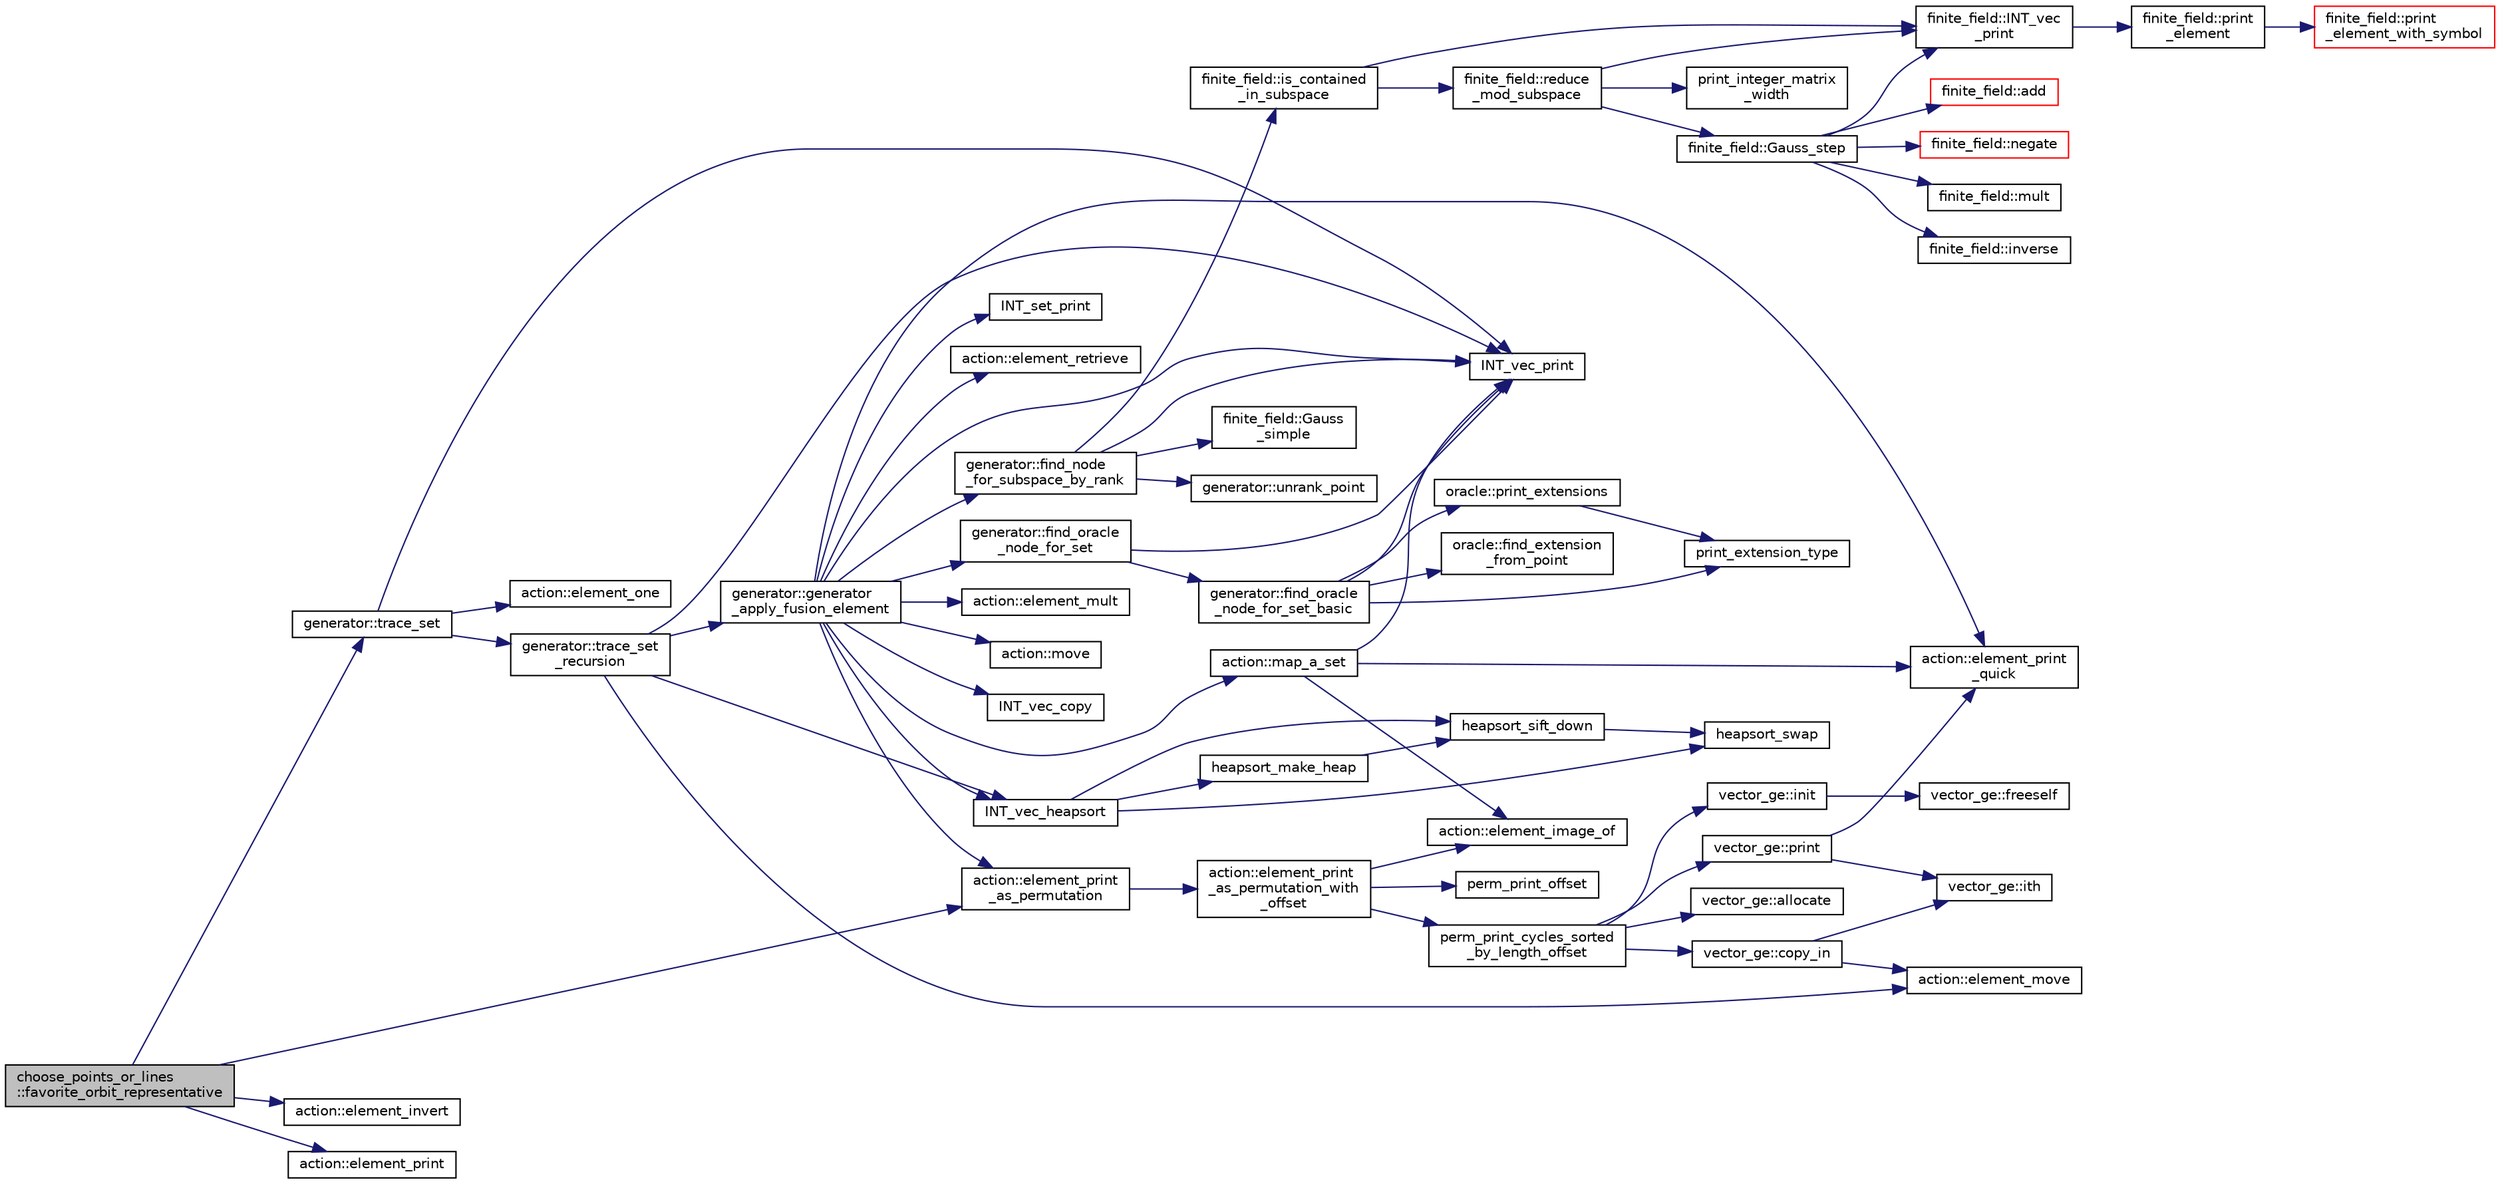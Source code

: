 digraph "choose_points_or_lines::favorite_orbit_representative"
{
  edge [fontname="Helvetica",fontsize="10",labelfontname="Helvetica",labelfontsize="10"];
  node [fontname="Helvetica",fontsize="10",shape=record];
  rankdir="LR";
  Node1818 [label="choose_points_or_lines\l::favorite_orbit_representative",height=0.2,width=0.4,color="black", fillcolor="grey75", style="filled", fontcolor="black"];
  Node1818 -> Node1819 [color="midnightblue",fontsize="10",style="solid",fontname="Helvetica"];
  Node1819 [label="generator::trace_set",height=0.2,width=0.4,color="black", fillcolor="white", style="filled",URL="$d7/d73/classgenerator.html#ae34b55cbb999d9b2aa9dacc8748de0b2"];
  Node1819 -> Node1820 [color="midnightblue",fontsize="10",style="solid",fontname="Helvetica"];
  Node1820 [label="INT_vec_print",height=0.2,width=0.4,color="black", fillcolor="white", style="filled",URL="$df/dbf/sajeeb_8_c.html#a79a5901af0b47dd0d694109543c027fe"];
  Node1819 -> Node1821 [color="midnightblue",fontsize="10",style="solid",fontname="Helvetica"];
  Node1821 [label="action::element_one",height=0.2,width=0.4,color="black", fillcolor="white", style="filled",URL="$d2/d86/classaction.html#a780a105daf04d6d1fe7e2f63b3c88e3b"];
  Node1819 -> Node1822 [color="midnightblue",fontsize="10",style="solid",fontname="Helvetica"];
  Node1822 [label="generator::trace_set\l_recursion",height=0.2,width=0.4,color="black", fillcolor="white", style="filled",URL="$d7/d73/classgenerator.html#aede118133e199ff6a1a381c7da8366b4"];
  Node1822 -> Node1820 [color="midnightblue",fontsize="10",style="solid",fontname="Helvetica"];
  Node1822 -> Node1823 [color="midnightblue",fontsize="10",style="solid",fontname="Helvetica"];
  Node1823 [label="INT_vec_heapsort",height=0.2,width=0.4,color="black", fillcolor="white", style="filled",URL="$d5/de2/foundations_2data__structures_2data__structures_8h.html#a3590ad9987f801fbfc94634300182f39"];
  Node1823 -> Node1824 [color="midnightblue",fontsize="10",style="solid",fontname="Helvetica"];
  Node1824 [label="heapsort_make_heap",height=0.2,width=0.4,color="black", fillcolor="white", style="filled",URL="$d4/dd7/sorting_8_c.html#a42f24453d7d77eeb1338ebd1a13cfdbb"];
  Node1824 -> Node1825 [color="midnightblue",fontsize="10",style="solid",fontname="Helvetica"];
  Node1825 [label="heapsort_sift_down",height=0.2,width=0.4,color="black", fillcolor="white", style="filled",URL="$d4/dd7/sorting_8_c.html#a65cbb1a6a3f01f511673705437ddc18b"];
  Node1825 -> Node1826 [color="midnightblue",fontsize="10",style="solid",fontname="Helvetica"];
  Node1826 [label="heapsort_swap",height=0.2,width=0.4,color="black", fillcolor="white", style="filled",URL="$d4/dd7/sorting_8_c.html#a8f048362e6065297b19b6975bcbbfcc6"];
  Node1823 -> Node1826 [color="midnightblue",fontsize="10",style="solid",fontname="Helvetica"];
  Node1823 -> Node1825 [color="midnightblue",fontsize="10",style="solid",fontname="Helvetica"];
  Node1822 -> Node1827 [color="midnightblue",fontsize="10",style="solid",fontname="Helvetica"];
  Node1827 [label="generator::generator\l_apply_fusion_element",height=0.2,width=0.4,color="black", fillcolor="white", style="filled",URL="$d7/d73/classgenerator.html#a5e555672da45c6fbc2c5b2d2aa9bb537"];
  Node1827 -> Node1828 [color="midnightblue",fontsize="10",style="solid",fontname="Helvetica"];
  Node1828 [label="INT_set_print",height=0.2,width=0.4,color="black", fillcolor="white", style="filled",URL="$df/dbf/sajeeb_8_c.html#a97614645ec11df30e0e896367f91ffd9"];
  Node1827 -> Node1829 [color="midnightblue",fontsize="10",style="solid",fontname="Helvetica"];
  Node1829 [label="action::element_retrieve",height=0.2,width=0.4,color="black", fillcolor="white", style="filled",URL="$d2/d86/classaction.html#ad28f6f8810ffbad64c1490f78e51e2b1"];
  Node1827 -> Node1830 [color="midnightblue",fontsize="10",style="solid",fontname="Helvetica"];
  Node1830 [label="action::element_print\l_quick",height=0.2,width=0.4,color="black", fillcolor="white", style="filled",URL="$d2/d86/classaction.html#a4844680cf6750396f76494a28655265b"];
  Node1827 -> Node1831 [color="midnightblue",fontsize="10",style="solid",fontname="Helvetica"];
  Node1831 [label="action::element_print\l_as_permutation",height=0.2,width=0.4,color="black", fillcolor="white", style="filled",URL="$d2/d86/classaction.html#a2975618a8203187b688a67c947150bb8"];
  Node1831 -> Node1832 [color="midnightblue",fontsize="10",style="solid",fontname="Helvetica"];
  Node1832 [label="action::element_print\l_as_permutation_with\l_offset",height=0.2,width=0.4,color="black", fillcolor="white", style="filled",URL="$d2/d86/classaction.html#addd61d869434abaad431124a6d858396"];
  Node1832 -> Node1833 [color="midnightblue",fontsize="10",style="solid",fontname="Helvetica"];
  Node1833 [label="action::element_image_of",height=0.2,width=0.4,color="black", fillcolor="white", style="filled",URL="$d2/d86/classaction.html#ae09559d4537a048fc860f8a74a31393d"];
  Node1832 -> Node1834 [color="midnightblue",fontsize="10",style="solid",fontname="Helvetica"];
  Node1834 [label="perm_print_offset",height=0.2,width=0.4,color="black", fillcolor="white", style="filled",URL="$d2/d7c/combinatorics_8_c.html#ab87deef2ba9e4d2ce386a19eeaffecf3"];
  Node1832 -> Node1835 [color="midnightblue",fontsize="10",style="solid",fontname="Helvetica"];
  Node1835 [label="perm_print_cycles_sorted\l_by_length_offset",height=0.2,width=0.4,color="black", fillcolor="white", style="filled",URL="$d5/d90/action__global_8_c.html#a9d1f2e34879c04dbc45d08984a8066e3"];
  Node1835 -> Node1836 [color="midnightblue",fontsize="10",style="solid",fontname="Helvetica"];
  Node1836 [label="vector_ge::init",height=0.2,width=0.4,color="black", fillcolor="white", style="filled",URL="$d4/d6e/classvector__ge.html#afe1d6befd1f1501e6be34afbaa9d30a8"];
  Node1836 -> Node1837 [color="midnightblue",fontsize="10",style="solid",fontname="Helvetica"];
  Node1837 [label="vector_ge::freeself",height=0.2,width=0.4,color="black", fillcolor="white", style="filled",URL="$d4/d6e/classvector__ge.html#aa002e4b715cc73a9b8b367d29700b452"];
  Node1835 -> Node1838 [color="midnightblue",fontsize="10",style="solid",fontname="Helvetica"];
  Node1838 [label="vector_ge::allocate",height=0.2,width=0.4,color="black", fillcolor="white", style="filled",URL="$d4/d6e/classvector__ge.html#a35b062a9201b30f0a87bf87702d243ae"];
  Node1835 -> Node1839 [color="midnightblue",fontsize="10",style="solid",fontname="Helvetica"];
  Node1839 [label="vector_ge::copy_in",height=0.2,width=0.4,color="black", fillcolor="white", style="filled",URL="$d4/d6e/classvector__ge.html#ad02ebf2d4e8bbf095685aea921999145"];
  Node1839 -> Node1840 [color="midnightblue",fontsize="10",style="solid",fontname="Helvetica"];
  Node1840 [label="vector_ge::ith",height=0.2,width=0.4,color="black", fillcolor="white", style="filled",URL="$d4/d6e/classvector__ge.html#a1ff002e8b746a9beb119d57dcd4a15ff"];
  Node1839 -> Node1841 [color="midnightblue",fontsize="10",style="solid",fontname="Helvetica"];
  Node1841 [label="action::element_move",height=0.2,width=0.4,color="black", fillcolor="white", style="filled",URL="$d2/d86/classaction.html#a550947491bbb534d3d7951f50198a874"];
  Node1835 -> Node1842 [color="midnightblue",fontsize="10",style="solid",fontname="Helvetica"];
  Node1842 [label="vector_ge::print",height=0.2,width=0.4,color="black", fillcolor="white", style="filled",URL="$d4/d6e/classvector__ge.html#a0d260cce035c20b32d7989c50670aa8a"];
  Node1842 -> Node1830 [color="midnightblue",fontsize="10",style="solid",fontname="Helvetica"];
  Node1842 -> Node1840 [color="midnightblue",fontsize="10",style="solid",fontname="Helvetica"];
  Node1827 -> Node1820 [color="midnightblue",fontsize="10",style="solid",fontname="Helvetica"];
  Node1827 -> Node1843 [color="midnightblue",fontsize="10",style="solid",fontname="Helvetica"];
  Node1843 [label="action::map_a_set",height=0.2,width=0.4,color="black", fillcolor="white", style="filled",URL="$d2/d86/classaction.html#a600e542e5aeca2a46f18110e027947e0"];
  Node1843 -> Node1830 [color="midnightblue",fontsize="10",style="solid",fontname="Helvetica"];
  Node1843 -> Node1820 [color="midnightblue",fontsize="10",style="solid",fontname="Helvetica"];
  Node1843 -> Node1833 [color="midnightblue",fontsize="10",style="solid",fontname="Helvetica"];
  Node1827 -> Node1844 [color="midnightblue",fontsize="10",style="solid",fontname="Helvetica"];
  Node1844 [label="action::element_mult",height=0.2,width=0.4,color="black", fillcolor="white", style="filled",URL="$d2/d86/classaction.html#ae9e36b2cae1f0f7bd7144097fa9a34b3"];
  Node1827 -> Node1845 [color="midnightblue",fontsize="10",style="solid",fontname="Helvetica"];
  Node1845 [label="action::move",height=0.2,width=0.4,color="black", fillcolor="white", style="filled",URL="$d2/d86/classaction.html#ab857fef69d8687a7926a9e4a00dd77ee"];
  Node1827 -> Node1846 [color="midnightblue",fontsize="10",style="solid",fontname="Helvetica"];
  Node1846 [label="generator::find_node\l_for_subspace_by_rank",height=0.2,width=0.4,color="black", fillcolor="white", style="filled",URL="$d7/d73/classgenerator.html#ad118a5102c2f16c7bed14ee432fe70b2"];
  Node1846 -> Node1820 [color="midnightblue",fontsize="10",style="solid",fontname="Helvetica"];
  Node1846 -> Node1847 [color="midnightblue",fontsize="10",style="solid",fontname="Helvetica"];
  Node1847 [label="generator::unrank_point",height=0.2,width=0.4,color="black", fillcolor="white", style="filled",URL="$d7/d73/classgenerator.html#ad8842983b197430759b0588712c26693"];
  Node1846 -> Node1848 [color="midnightblue",fontsize="10",style="solid",fontname="Helvetica"];
  Node1848 [label="finite_field::Gauss\l_simple",height=0.2,width=0.4,color="black", fillcolor="white", style="filled",URL="$df/d5a/classfinite__field.html#aba4950590e24a1ce323f292cf47b3307"];
  Node1846 -> Node1849 [color="midnightblue",fontsize="10",style="solid",fontname="Helvetica"];
  Node1849 [label="finite_field::is_contained\l_in_subspace",height=0.2,width=0.4,color="black", fillcolor="white", style="filled",URL="$df/d5a/classfinite__field.html#a21d04fc4ddc2f03fb3401656f14abb72"];
  Node1849 -> Node1850 [color="midnightblue",fontsize="10",style="solid",fontname="Helvetica"];
  Node1850 [label="finite_field::INT_vec\l_print",height=0.2,width=0.4,color="black", fillcolor="white", style="filled",URL="$df/d5a/classfinite__field.html#a9c33a61dedc197e37b014b6f8dc07f06"];
  Node1850 -> Node1851 [color="midnightblue",fontsize="10",style="solid",fontname="Helvetica"];
  Node1851 [label="finite_field::print\l_element",height=0.2,width=0.4,color="black", fillcolor="white", style="filled",URL="$df/d5a/classfinite__field.html#ab7d1f59c043d7696b8b47c92d0fedad5"];
  Node1851 -> Node1852 [color="midnightblue",fontsize="10",style="solid",fontname="Helvetica"];
  Node1852 [label="finite_field::print\l_element_with_symbol",height=0.2,width=0.4,color="red", fillcolor="white", style="filled",URL="$df/d5a/classfinite__field.html#aa0180c961aa4a0a8934cb4dc82e38a4d"];
  Node1849 -> Node1854 [color="midnightblue",fontsize="10",style="solid",fontname="Helvetica"];
  Node1854 [label="finite_field::reduce\l_mod_subspace",height=0.2,width=0.4,color="black", fillcolor="white", style="filled",URL="$df/d5a/classfinite__field.html#a58c58854e54819ab1f3b1df2a12423ad"];
  Node1854 -> Node1850 [color="midnightblue",fontsize="10",style="solid",fontname="Helvetica"];
  Node1854 -> Node1855 [color="midnightblue",fontsize="10",style="solid",fontname="Helvetica"];
  Node1855 [label="print_integer_matrix\l_width",height=0.2,width=0.4,color="black", fillcolor="white", style="filled",URL="$d5/db4/io__and__os_8h.html#aa78f3e73fc2179251bd15adbcc31573f"];
  Node1854 -> Node1856 [color="midnightblue",fontsize="10",style="solid",fontname="Helvetica"];
  Node1856 [label="finite_field::Gauss_step",height=0.2,width=0.4,color="black", fillcolor="white", style="filled",URL="$df/d5a/classfinite__field.html#a888228cd0bdf000bd4d44cf4d1ad62ce"];
  Node1856 -> Node1850 [color="midnightblue",fontsize="10",style="solid",fontname="Helvetica"];
  Node1856 -> Node1857 [color="midnightblue",fontsize="10",style="solid",fontname="Helvetica"];
  Node1857 [label="finite_field::negate",height=0.2,width=0.4,color="red", fillcolor="white", style="filled",URL="$df/d5a/classfinite__field.html#aa9d798298f25d4a9262b5bc5f1733e31"];
  Node1856 -> Node1860 [color="midnightblue",fontsize="10",style="solid",fontname="Helvetica"];
  Node1860 [label="finite_field::mult",height=0.2,width=0.4,color="black", fillcolor="white", style="filled",URL="$df/d5a/classfinite__field.html#a24fb5917aa6d4d656fd855b7f44a13b0"];
  Node1856 -> Node1861 [color="midnightblue",fontsize="10",style="solid",fontname="Helvetica"];
  Node1861 [label="finite_field::inverse",height=0.2,width=0.4,color="black", fillcolor="white", style="filled",URL="$df/d5a/classfinite__field.html#a69f2a12c01e70b7ce2d115c5221c9cdd"];
  Node1856 -> Node1862 [color="midnightblue",fontsize="10",style="solid",fontname="Helvetica"];
  Node1862 [label="finite_field::add",height=0.2,width=0.4,color="red", fillcolor="white", style="filled",URL="$df/d5a/classfinite__field.html#a8f12328a27500f3c7be0c849ebbc9d14"];
  Node1827 -> Node1863 [color="midnightblue",fontsize="10",style="solid",fontname="Helvetica"];
  Node1863 [label="INT_vec_copy",height=0.2,width=0.4,color="black", fillcolor="white", style="filled",URL="$df/dbf/sajeeb_8_c.html#ac2d875e27e009af6ec04d17254d11075"];
  Node1827 -> Node1823 [color="midnightblue",fontsize="10",style="solid",fontname="Helvetica"];
  Node1827 -> Node1864 [color="midnightblue",fontsize="10",style="solid",fontname="Helvetica"];
  Node1864 [label="generator::find_oracle\l_node_for_set",height=0.2,width=0.4,color="black", fillcolor="white", style="filled",URL="$d7/d73/classgenerator.html#acdf58f4d0bdb6a88af63cdd5fb5d6bff"];
  Node1864 -> Node1820 [color="midnightblue",fontsize="10",style="solid",fontname="Helvetica"];
  Node1864 -> Node1865 [color="midnightblue",fontsize="10",style="solid",fontname="Helvetica"];
  Node1865 [label="generator::find_oracle\l_node_for_set_basic",height=0.2,width=0.4,color="black", fillcolor="white", style="filled",URL="$d7/d73/classgenerator.html#aef74bcab80fb84791767d56f6cc1464f"];
  Node1865 -> Node1820 [color="midnightblue",fontsize="10",style="solid",fontname="Helvetica"];
  Node1865 -> Node1866 [color="midnightblue",fontsize="10",style="solid",fontname="Helvetica"];
  Node1866 [label="oracle::find_extension\l_from_point",height=0.2,width=0.4,color="black", fillcolor="white", style="filled",URL="$d7/da7/classoracle.html#aa6091b5a2260435d706a61ddc06ad1a4"];
  Node1865 -> Node1867 [color="midnightblue",fontsize="10",style="solid",fontname="Helvetica"];
  Node1867 [label="oracle::print_extensions",height=0.2,width=0.4,color="black", fillcolor="white", style="filled",URL="$d7/da7/classoracle.html#a6ea212ee0158a6c6146d54f79ba0e9f3"];
  Node1867 -> Node1868 [color="midnightblue",fontsize="10",style="solid",fontname="Helvetica"];
  Node1868 [label="print_extension_type",height=0.2,width=0.4,color="black", fillcolor="white", style="filled",URL="$da/d10/other_8h.html#ab39242254c1c0bce13010118473d8c74"];
  Node1865 -> Node1868 [color="midnightblue",fontsize="10",style="solid",fontname="Helvetica"];
  Node1822 -> Node1841 [color="midnightblue",fontsize="10",style="solid",fontname="Helvetica"];
  Node1818 -> Node1869 [color="midnightblue",fontsize="10",style="solid",fontname="Helvetica"];
  Node1869 [label="action::element_invert",height=0.2,width=0.4,color="black", fillcolor="white", style="filled",URL="$d2/d86/classaction.html#aa4bd01e338497714586636751fcef436"];
  Node1818 -> Node1870 [color="midnightblue",fontsize="10",style="solid",fontname="Helvetica"];
  Node1870 [label="action::element_print",height=0.2,width=0.4,color="black", fillcolor="white", style="filled",URL="$d2/d86/classaction.html#ae38c3ef3c1125213733d63c6fc3c40cd"];
  Node1818 -> Node1831 [color="midnightblue",fontsize="10",style="solid",fontname="Helvetica"];
}
